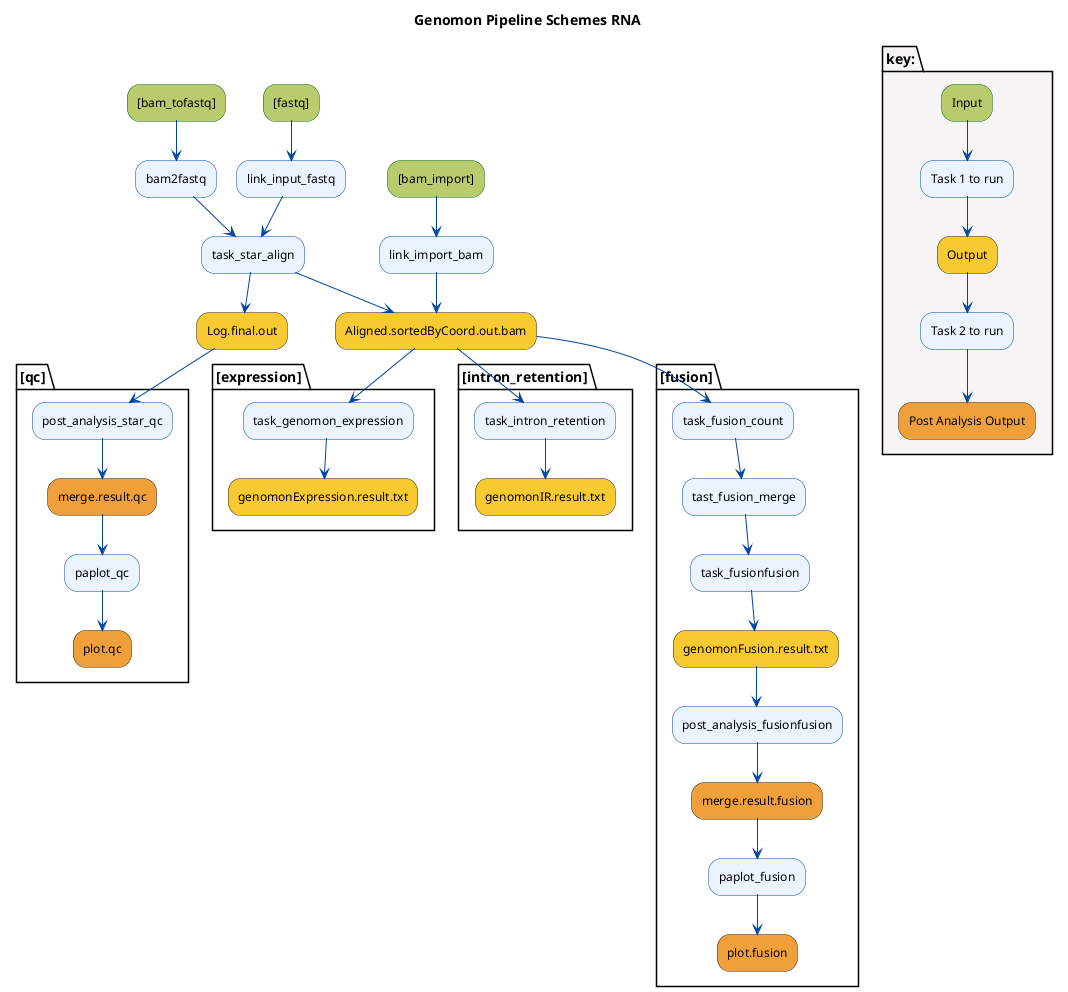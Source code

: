 @startuml
title Genomon Pipeline Schemes RNA
skinparam Shadowing false

skinparam activity {
  ArrowColor #0044A0
  BackgroundColor #EBF3FF
  BackgroundColor<<input>> #B8CC6E
  BackgroundColor<<output>> #F8CA31
  BackgroundColor<<result>> #EFA03B
  
  BorderColor #0044A0
  BorderColor<<input>> #006000
  BorderColor<<output>> #33220D
  BorderColor<<result>> #33220D
  
'  FontName helvetica
'  FontSize 12
}

"[bam_tofastq]"<<input>> --> bam2fastq
"[fastq]"<<input>> --> link_input_fastq
"[bam_import]"<<input>> --> link_import_bam

bam2fastq --> task_star_align
link_input_fastq --> task_star_align

task_star_align --> "Aligned.sortedByCoord.out.bam"<<output>>
task_star_align --> "Log.final.out"<<output>>
link_import_bam --> "Aligned.sortedByCoord.out.bam"<<output>>

partition "[fusion]" {
  "Aligned.sortedByCoord.out.bam" --> task_fusion_count
  --> tast_fusion_merge
  --> task_fusionfusion
  --> "genomonFusion.result.txt"<<output>>
  --> post_analysis_fusionfusion
  --> "merge.result.fusion"<<result>>
  --> paplot_fusion
  --> "plot.fusion"<<result>>
}

partition "[expression]" {
  "Aligned.sortedByCoord.out.bam" --> task_genomon_expression
  --> "genomonExpression.result.txt"<<output>>
}

partition "[intron_retention]" {
  "Aligned.sortedByCoord.out.bam" --> task_intron_retention
  --> "genomonIR.result.txt"<<output>>
}

partition "[qc]" {
  "Log.final.out" --> post_analysis_star_qc
  --> "merge.result.qc"<<result>>
  --> paplot_qc
  --> "plot.qc"<<result>>
}

partition "key:" #F6F4F4 {
  Input<<input>> --> "Task 1 to run"
  --> Output<<output>>
  --> "Task 2 to run"
  --> "Post Analysis Output"<<result>>
}

/'
(1) 編集したら、Ctrl+A -> Ctrl+C したのち、このページに張り付けましょう
  http://www.plantuml.com/plantuml/

(2) [Submit] ボタンを押して、できた画像を保存します
'/
@enduml
